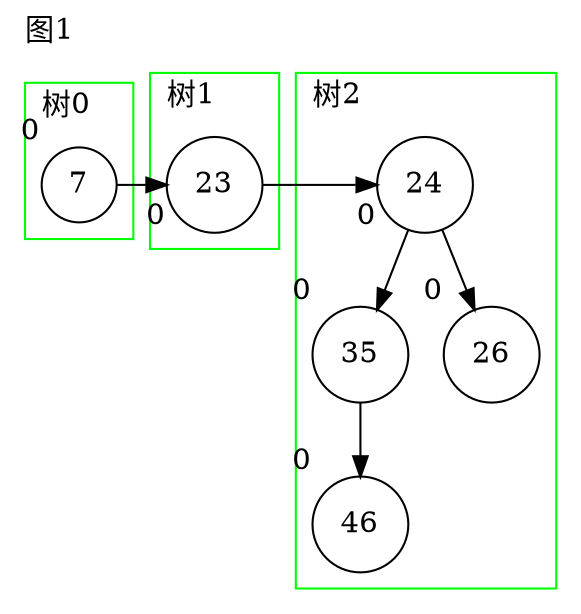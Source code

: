 digraph g{
node[shape=circle];
label="图1";
labeljust=l;
labelloc=t;
subgraph cluster_0 {
pencolor=green;label="树0";
n8[label=7, xlabel=0];
}
subgraph cluster_1 {
pencolor=green;label="树1";
n9[label=23, xlabel=0];
}
n8->n9[constraint=false];
subgraph cluster_2 {
pencolor=green;label="树2";
n10[label=24, xlabel=0];
n11[label=35, xlabel=0];
n10->n11;
n12[label=46, xlabel=0];
n11->n12;
n13[label=26, xlabel=0];
n10->n13;
}
n9->n10[constraint=false];
}
